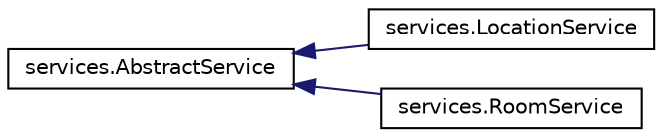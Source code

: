 digraph "Graphical Class Hierarchy"
{
  edge [fontname="Helvetica",fontsize="10",labelfontname="Helvetica",labelfontsize="10"];
  node [fontname="Helvetica",fontsize="10",shape=record];
  rankdir="LR";
  Node0 [label="services.AbstractService",height=0.2,width=0.4,color="black", fillcolor="white", style="filled",URL="$classservices_1_1_abstract_service.html"];
  Node0 -> Node1 [dir="back",color="midnightblue",fontsize="10",style="solid",fontname="Helvetica"];
  Node1 [label="services.LocationService",height=0.2,width=0.4,color="black", fillcolor="white", style="filled",URL="$classservices_1_1_location_service.html"];
  Node0 -> Node2 [dir="back",color="midnightblue",fontsize="10",style="solid",fontname="Helvetica"];
  Node2 [label="services.RoomService",height=0.2,width=0.4,color="black", fillcolor="white", style="filled",URL="$classservices_1_1_room_service.html"];
}
